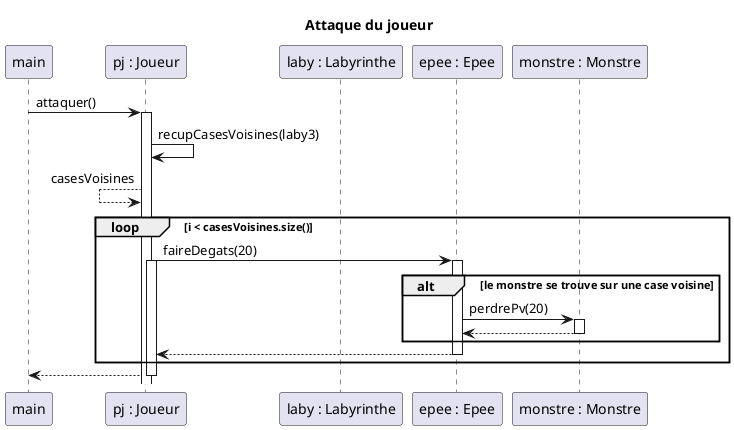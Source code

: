 @startuml
'https://plantuml.com/sequence-diagram

title Attaque du joueur

participant "main" as MAIN
participant "pj : Joueur" as J
participant "laby : Labyrinthe" as L
participant "epee : Epee" as E
participant "monstre : Monstre" as M

MAIN -> J : attaquer()
activate J
J -> J : recupCasesVoisines(laby3)
J <-- J : casesVoisines


loop i < casesVoisines.size()
J -> E : faireDegats(20)
activate J
activate E
        alt le monstre se trouve sur une case voisine
         E -> M : perdrePv(20)
         activate M
         M --> E
         deactivate M
        end alt
E --> J
deactivate E
end loop




J --> MAIN
deactivate J


@enduml